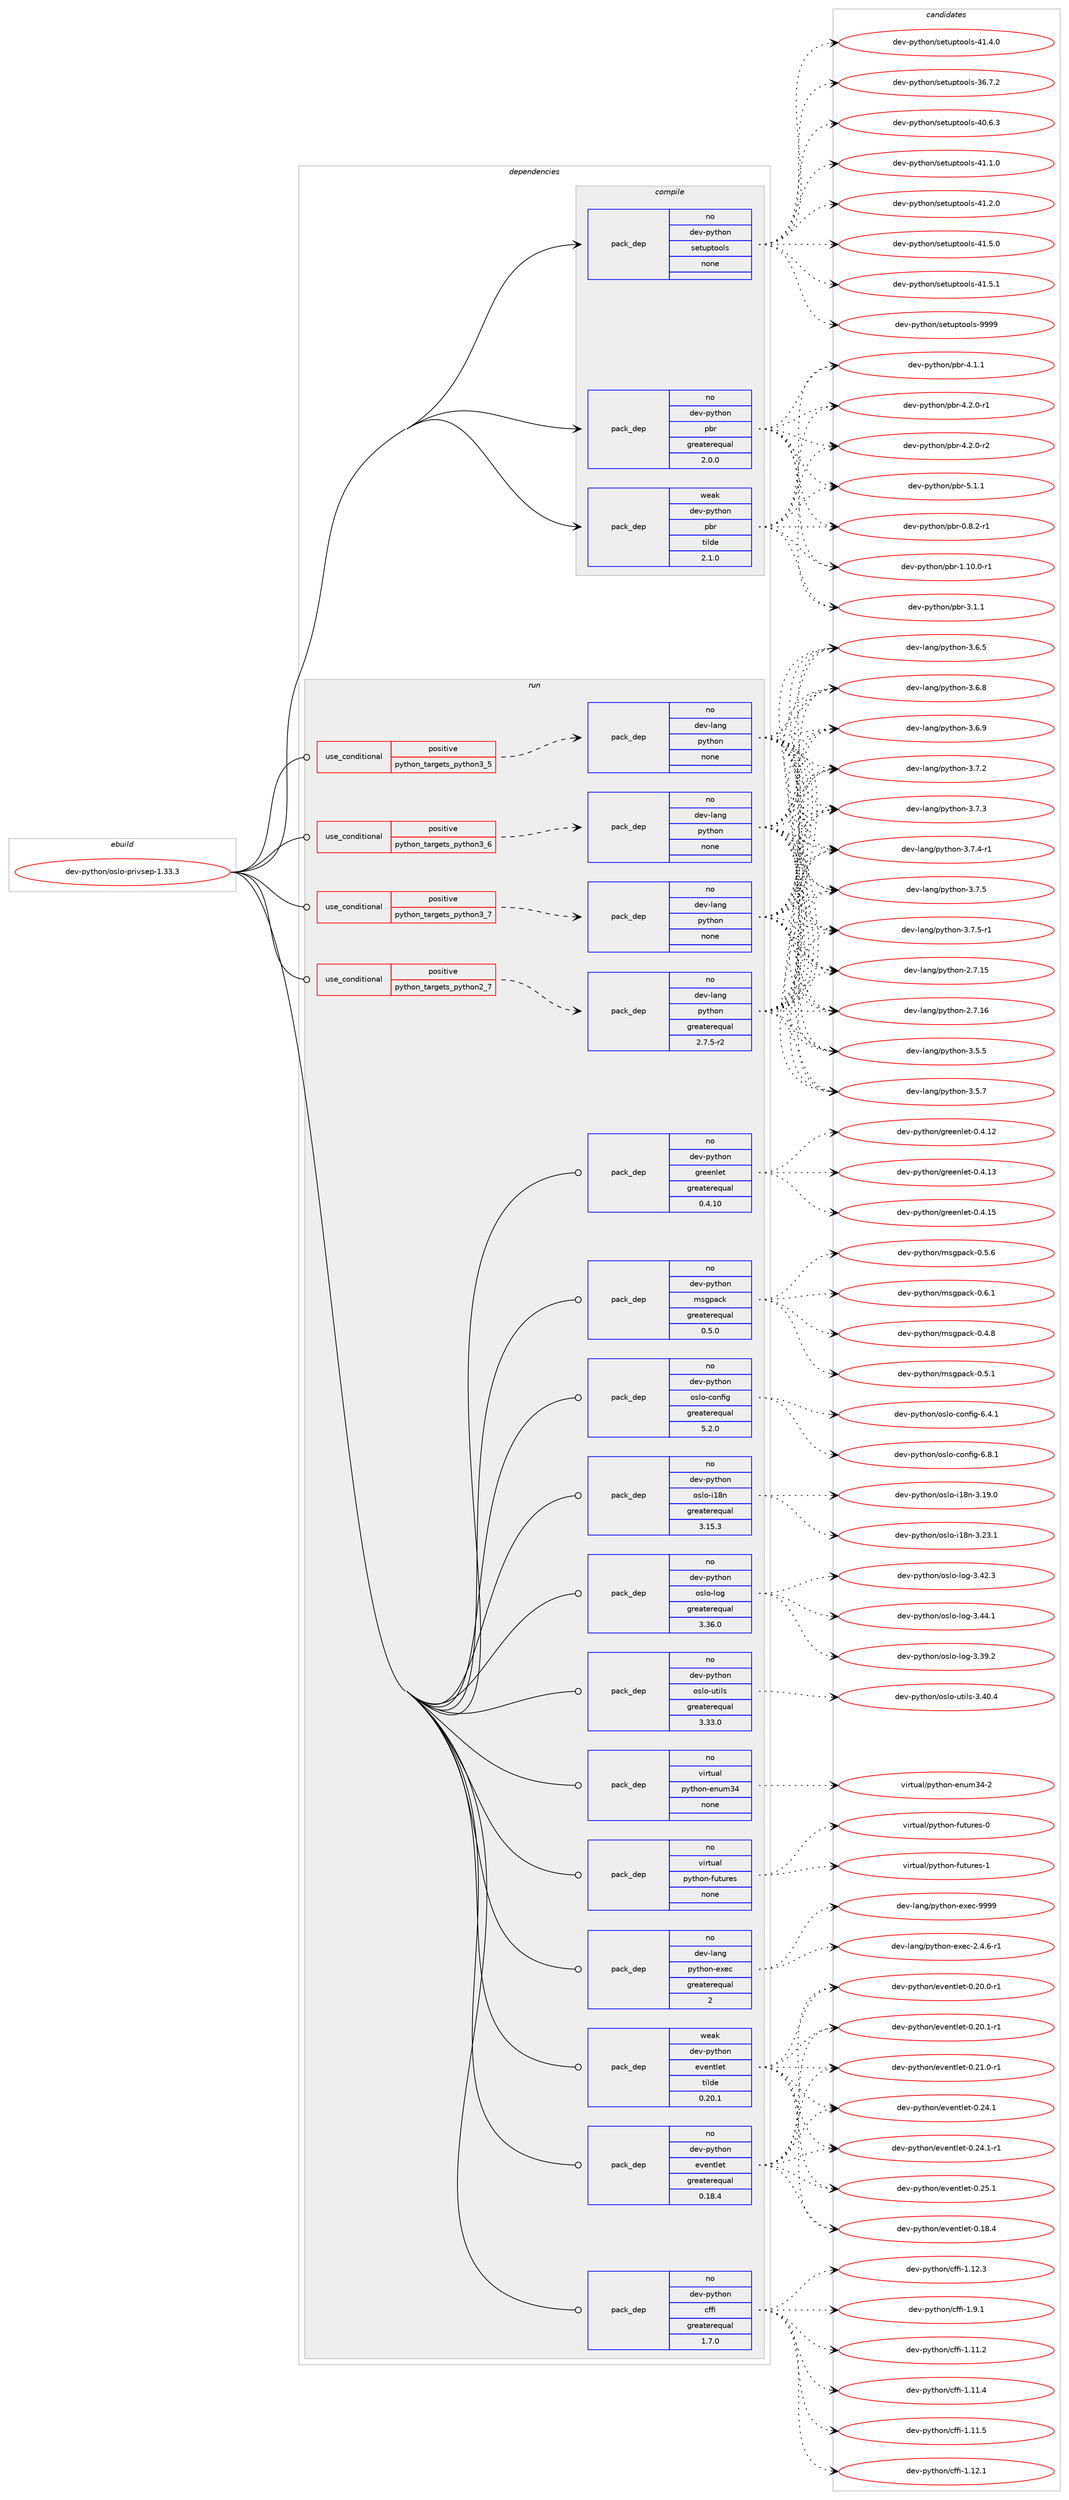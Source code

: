 digraph prolog {

# *************
# Graph options
# *************

newrank=true;
concentrate=true;
compound=true;
graph [rankdir=LR,fontname=Helvetica,fontsize=10,ranksep=1.5];#, ranksep=2.5, nodesep=0.2];
edge  [arrowhead=vee];
node  [fontname=Helvetica,fontsize=10];

# **********
# The ebuild
# **********

subgraph cluster_leftcol {
color=gray;
rank=same;
label=<<i>ebuild</i>>;
id [label="dev-python/oslo-privsep-1.33.3", color=red, width=4, href="../dev-python/oslo-privsep-1.33.3.svg"];
}

# ****************
# The dependencies
# ****************

subgraph cluster_midcol {
color=gray;
label=<<i>dependencies</i>>;
subgraph cluster_compile {
fillcolor="#eeeeee";
style=filled;
label=<<i>compile</i>>;
subgraph pack463711 {
dependency619356 [label=<<TABLE BORDER="0" CELLBORDER="1" CELLSPACING="0" CELLPADDING="4" WIDTH="220"><TR><TD ROWSPAN="6" CELLPADDING="30">pack_dep</TD></TR><TR><TD WIDTH="110">no</TD></TR><TR><TD>dev-python</TD></TR><TR><TD>pbr</TD></TR><TR><TD>greaterequal</TD></TR><TR><TD>2.0.0</TD></TR></TABLE>>, shape=none, color=blue];
}
id:e -> dependency619356:w [weight=20,style="solid",arrowhead="vee"];
subgraph pack463712 {
dependency619357 [label=<<TABLE BORDER="0" CELLBORDER="1" CELLSPACING="0" CELLPADDING="4" WIDTH="220"><TR><TD ROWSPAN="6" CELLPADDING="30">pack_dep</TD></TR><TR><TD WIDTH="110">no</TD></TR><TR><TD>dev-python</TD></TR><TR><TD>setuptools</TD></TR><TR><TD>none</TD></TR><TR><TD></TD></TR></TABLE>>, shape=none, color=blue];
}
id:e -> dependency619357:w [weight=20,style="solid",arrowhead="vee"];
subgraph pack463713 {
dependency619358 [label=<<TABLE BORDER="0" CELLBORDER="1" CELLSPACING="0" CELLPADDING="4" WIDTH="220"><TR><TD ROWSPAN="6" CELLPADDING="30">pack_dep</TD></TR><TR><TD WIDTH="110">weak</TD></TR><TR><TD>dev-python</TD></TR><TR><TD>pbr</TD></TR><TR><TD>tilde</TD></TR><TR><TD>2.1.0</TD></TR></TABLE>>, shape=none, color=blue];
}
id:e -> dependency619358:w [weight=20,style="solid",arrowhead="vee"];
}
subgraph cluster_compileandrun {
fillcolor="#eeeeee";
style=filled;
label=<<i>compile and run</i>>;
}
subgraph cluster_run {
fillcolor="#eeeeee";
style=filled;
label=<<i>run</i>>;
subgraph cond143835 {
dependency619359 [label=<<TABLE BORDER="0" CELLBORDER="1" CELLSPACING="0" CELLPADDING="4"><TR><TD ROWSPAN="3" CELLPADDING="10">use_conditional</TD></TR><TR><TD>positive</TD></TR><TR><TD>python_targets_python2_7</TD></TR></TABLE>>, shape=none, color=red];
subgraph pack463714 {
dependency619360 [label=<<TABLE BORDER="0" CELLBORDER="1" CELLSPACING="0" CELLPADDING="4" WIDTH="220"><TR><TD ROWSPAN="6" CELLPADDING="30">pack_dep</TD></TR><TR><TD WIDTH="110">no</TD></TR><TR><TD>dev-lang</TD></TR><TR><TD>python</TD></TR><TR><TD>greaterequal</TD></TR><TR><TD>2.7.5-r2</TD></TR></TABLE>>, shape=none, color=blue];
}
dependency619359:e -> dependency619360:w [weight=20,style="dashed",arrowhead="vee"];
}
id:e -> dependency619359:w [weight=20,style="solid",arrowhead="odot"];
subgraph cond143836 {
dependency619361 [label=<<TABLE BORDER="0" CELLBORDER="1" CELLSPACING="0" CELLPADDING="4"><TR><TD ROWSPAN="3" CELLPADDING="10">use_conditional</TD></TR><TR><TD>positive</TD></TR><TR><TD>python_targets_python3_5</TD></TR></TABLE>>, shape=none, color=red];
subgraph pack463715 {
dependency619362 [label=<<TABLE BORDER="0" CELLBORDER="1" CELLSPACING="0" CELLPADDING="4" WIDTH="220"><TR><TD ROWSPAN="6" CELLPADDING="30">pack_dep</TD></TR><TR><TD WIDTH="110">no</TD></TR><TR><TD>dev-lang</TD></TR><TR><TD>python</TD></TR><TR><TD>none</TD></TR><TR><TD></TD></TR></TABLE>>, shape=none, color=blue];
}
dependency619361:e -> dependency619362:w [weight=20,style="dashed",arrowhead="vee"];
}
id:e -> dependency619361:w [weight=20,style="solid",arrowhead="odot"];
subgraph cond143837 {
dependency619363 [label=<<TABLE BORDER="0" CELLBORDER="1" CELLSPACING="0" CELLPADDING="4"><TR><TD ROWSPAN="3" CELLPADDING="10">use_conditional</TD></TR><TR><TD>positive</TD></TR><TR><TD>python_targets_python3_6</TD></TR></TABLE>>, shape=none, color=red];
subgraph pack463716 {
dependency619364 [label=<<TABLE BORDER="0" CELLBORDER="1" CELLSPACING="0" CELLPADDING="4" WIDTH="220"><TR><TD ROWSPAN="6" CELLPADDING="30">pack_dep</TD></TR><TR><TD WIDTH="110">no</TD></TR><TR><TD>dev-lang</TD></TR><TR><TD>python</TD></TR><TR><TD>none</TD></TR><TR><TD></TD></TR></TABLE>>, shape=none, color=blue];
}
dependency619363:e -> dependency619364:w [weight=20,style="dashed",arrowhead="vee"];
}
id:e -> dependency619363:w [weight=20,style="solid",arrowhead="odot"];
subgraph cond143838 {
dependency619365 [label=<<TABLE BORDER="0" CELLBORDER="1" CELLSPACING="0" CELLPADDING="4"><TR><TD ROWSPAN="3" CELLPADDING="10">use_conditional</TD></TR><TR><TD>positive</TD></TR><TR><TD>python_targets_python3_7</TD></TR></TABLE>>, shape=none, color=red];
subgraph pack463717 {
dependency619366 [label=<<TABLE BORDER="0" CELLBORDER="1" CELLSPACING="0" CELLPADDING="4" WIDTH="220"><TR><TD ROWSPAN="6" CELLPADDING="30">pack_dep</TD></TR><TR><TD WIDTH="110">no</TD></TR><TR><TD>dev-lang</TD></TR><TR><TD>python</TD></TR><TR><TD>none</TD></TR><TR><TD></TD></TR></TABLE>>, shape=none, color=blue];
}
dependency619365:e -> dependency619366:w [weight=20,style="dashed",arrowhead="vee"];
}
id:e -> dependency619365:w [weight=20,style="solid",arrowhead="odot"];
subgraph pack463718 {
dependency619367 [label=<<TABLE BORDER="0" CELLBORDER="1" CELLSPACING="0" CELLPADDING="4" WIDTH="220"><TR><TD ROWSPAN="6" CELLPADDING="30">pack_dep</TD></TR><TR><TD WIDTH="110">no</TD></TR><TR><TD>dev-lang</TD></TR><TR><TD>python-exec</TD></TR><TR><TD>greaterequal</TD></TR><TR><TD>2</TD></TR></TABLE>>, shape=none, color=blue];
}
id:e -> dependency619367:w [weight=20,style="solid",arrowhead="odot"];
subgraph pack463719 {
dependency619368 [label=<<TABLE BORDER="0" CELLBORDER="1" CELLSPACING="0" CELLPADDING="4" WIDTH="220"><TR><TD ROWSPAN="6" CELLPADDING="30">pack_dep</TD></TR><TR><TD WIDTH="110">no</TD></TR><TR><TD>dev-python</TD></TR><TR><TD>cffi</TD></TR><TR><TD>greaterequal</TD></TR><TR><TD>1.7.0</TD></TR></TABLE>>, shape=none, color=blue];
}
id:e -> dependency619368:w [weight=20,style="solid",arrowhead="odot"];
subgraph pack463720 {
dependency619369 [label=<<TABLE BORDER="0" CELLBORDER="1" CELLSPACING="0" CELLPADDING="4" WIDTH="220"><TR><TD ROWSPAN="6" CELLPADDING="30">pack_dep</TD></TR><TR><TD WIDTH="110">no</TD></TR><TR><TD>dev-python</TD></TR><TR><TD>eventlet</TD></TR><TR><TD>greaterequal</TD></TR><TR><TD>0.18.4</TD></TR></TABLE>>, shape=none, color=blue];
}
id:e -> dependency619369:w [weight=20,style="solid",arrowhead="odot"];
subgraph pack463721 {
dependency619370 [label=<<TABLE BORDER="0" CELLBORDER="1" CELLSPACING="0" CELLPADDING="4" WIDTH="220"><TR><TD ROWSPAN="6" CELLPADDING="30">pack_dep</TD></TR><TR><TD WIDTH="110">no</TD></TR><TR><TD>dev-python</TD></TR><TR><TD>greenlet</TD></TR><TR><TD>greaterequal</TD></TR><TR><TD>0.4.10</TD></TR></TABLE>>, shape=none, color=blue];
}
id:e -> dependency619370:w [weight=20,style="solid",arrowhead="odot"];
subgraph pack463722 {
dependency619371 [label=<<TABLE BORDER="0" CELLBORDER="1" CELLSPACING="0" CELLPADDING="4" WIDTH="220"><TR><TD ROWSPAN="6" CELLPADDING="30">pack_dep</TD></TR><TR><TD WIDTH="110">no</TD></TR><TR><TD>dev-python</TD></TR><TR><TD>msgpack</TD></TR><TR><TD>greaterequal</TD></TR><TR><TD>0.5.0</TD></TR></TABLE>>, shape=none, color=blue];
}
id:e -> dependency619371:w [weight=20,style="solid",arrowhead="odot"];
subgraph pack463723 {
dependency619372 [label=<<TABLE BORDER="0" CELLBORDER="1" CELLSPACING="0" CELLPADDING="4" WIDTH="220"><TR><TD ROWSPAN="6" CELLPADDING="30">pack_dep</TD></TR><TR><TD WIDTH="110">no</TD></TR><TR><TD>dev-python</TD></TR><TR><TD>oslo-config</TD></TR><TR><TD>greaterequal</TD></TR><TR><TD>5.2.0</TD></TR></TABLE>>, shape=none, color=blue];
}
id:e -> dependency619372:w [weight=20,style="solid",arrowhead="odot"];
subgraph pack463724 {
dependency619373 [label=<<TABLE BORDER="0" CELLBORDER="1" CELLSPACING="0" CELLPADDING="4" WIDTH="220"><TR><TD ROWSPAN="6" CELLPADDING="30">pack_dep</TD></TR><TR><TD WIDTH="110">no</TD></TR><TR><TD>dev-python</TD></TR><TR><TD>oslo-i18n</TD></TR><TR><TD>greaterequal</TD></TR><TR><TD>3.15.3</TD></TR></TABLE>>, shape=none, color=blue];
}
id:e -> dependency619373:w [weight=20,style="solid",arrowhead="odot"];
subgraph pack463725 {
dependency619374 [label=<<TABLE BORDER="0" CELLBORDER="1" CELLSPACING="0" CELLPADDING="4" WIDTH="220"><TR><TD ROWSPAN="6" CELLPADDING="30">pack_dep</TD></TR><TR><TD WIDTH="110">no</TD></TR><TR><TD>dev-python</TD></TR><TR><TD>oslo-log</TD></TR><TR><TD>greaterequal</TD></TR><TR><TD>3.36.0</TD></TR></TABLE>>, shape=none, color=blue];
}
id:e -> dependency619374:w [weight=20,style="solid",arrowhead="odot"];
subgraph pack463726 {
dependency619375 [label=<<TABLE BORDER="0" CELLBORDER="1" CELLSPACING="0" CELLPADDING="4" WIDTH="220"><TR><TD ROWSPAN="6" CELLPADDING="30">pack_dep</TD></TR><TR><TD WIDTH="110">no</TD></TR><TR><TD>dev-python</TD></TR><TR><TD>oslo-utils</TD></TR><TR><TD>greaterequal</TD></TR><TR><TD>3.33.0</TD></TR></TABLE>>, shape=none, color=blue];
}
id:e -> dependency619375:w [weight=20,style="solid",arrowhead="odot"];
subgraph pack463727 {
dependency619376 [label=<<TABLE BORDER="0" CELLBORDER="1" CELLSPACING="0" CELLPADDING="4" WIDTH="220"><TR><TD ROWSPAN="6" CELLPADDING="30">pack_dep</TD></TR><TR><TD WIDTH="110">no</TD></TR><TR><TD>virtual</TD></TR><TR><TD>python-enum34</TD></TR><TR><TD>none</TD></TR><TR><TD></TD></TR></TABLE>>, shape=none, color=blue];
}
id:e -> dependency619376:w [weight=20,style="solid",arrowhead="odot"];
subgraph pack463728 {
dependency619377 [label=<<TABLE BORDER="0" CELLBORDER="1" CELLSPACING="0" CELLPADDING="4" WIDTH="220"><TR><TD ROWSPAN="6" CELLPADDING="30">pack_dep</TD></TR><TR><TD WIDTH="110">no</TD></TR><TR><TD>virtual</TD></TR><TR><TD>python-futures</TD></TR><TR><TD>none</TD></TR><TR><TD></TD></TR></TABLE>>, shape=none, color=blue];
}
id:e -> dependency619377:w [weight=20,style="solid",arrowhead="odot"];
subgraph pack463729 {
dependency619378 [label=<<TABLE BORDER="0" CELLBORDER="1" CELLSPACING="0" CELLPADDING="4" WIDTH="220"><TR><TD ROWSPAN="6" CELLPADDING="30">pack_dep</TD></TR><TR><TD WIDTH="110">weak</TD></TR><TR><TD>dev-python</TD></TR><TR><TD>eventlet</TD></TR><TR><TD>tilde</TD></TR><TR><TD>0.20.1</TD></TR></TABLE>>, shape=none, color=blue];
}
id:e -> dependency619378:w [weight=20,style="solid",arrowhead="odot"];
}
}

# **************
# The candidates
# **************

subgraph cluster_choices {
rank=same;
color=gray;
label=<<i>candidates</i>>;

subgraph choice463711 {
color=black;
nodesep=1;
choice1001011184511212111610411111047112981144548465646504511449 [label="dev-python/pbr-0.8.2-r1", color=red, width=4,href="../dev-python/pbr-0.8.2-r1.svg"];
choice100101118451121211161041111104711298114454946494846484511449 [label="dev-python/pbr-1.10.0-r1", color=red, width=4,href="../dev-python/pbr-1.10.0-r1.svg"];
choice100101118451121211161041111104711298114455146494649 [label="dev-python/pbr-3.1.1", color=red, width=4,href="../dev-python/pbr-3.1.1.svg"];
choice100101118451121211161041111104711298114455246494649 [label="dev-python/pbr-4.1.1", color=red, width=4,href="../dev-python/pbr-4.1.1.svg"];
choice1001011184511212111610411111047112981144552465046484511449 [label="dev-python/pbr-4.2.0-r1", color=red, width=4,href="../dev-python/pbr-4.2.0-r1.svg"];
choice1001011184511212111610411111047112981144552465046484511450 [label="dev-python/pbr-4.2.0-r2", color=red, width=4,href="../dev-python/pbr-4.2.0-r2.svg"];
choice100101118451121211161041111104711298114455346494649 [label="dev-python/pbr-5.1.1", color=red, width=4,href="../dev-python/pbr-5.1.1.svg"];
dependency619356:e -> choice1001011184511212111610411111047112981144548465646504511449:w [style=dotted,weight="100"];
dependency619356:e -> choice100101118451121211161041111104711298114454946494846484511449:w [style=dotted,weight="100"];
dependency619356:e -> choice100101118451121211161041111104711298114455146494649:w [style=dotted,weight="100"];
dependency619356:e -> choice100101118451121211161041111104711298114455246494649:w [style=dotted,weight="100"];
dependency619356:e -> choice1001011184511212111610411111047112981144552465046484511449:w [style=dotted,weight="100"];
dependency619356:e -> choice1001011184511212111610411111047112981144552465046484511450:w [style=dotted,weight="100"];
dependency619356:e -> choice100101118451121211161041111104711298114455346494649:w [style=dotted,weight="100"];
}
subgraph choice463712 {
color=black;
nodesep=1;
choice100101118451121211161041111104711510111611711211611111110811545515446554650 [label="dev-python/setuptools-36.7.2", color=red, width=4,href="../dev-python/setuptools-36.7.2.svg"];
choice100101118451121211161041111104711510111611711211611111110811545524846544651 [label="dev-python/setuptools-40.6.3", color=red, width=4,href="../dev-python/setuptools-40.6.3.svg"];
choice100101118451121211161041111104711510111611711211611111110811545524946494648 [label="dev-python/setuptools-41.1.0", color=red, width=4,href="../dev-python/setuptools-41.1.0.svg"];
choice100101118451121211161041111104711510111611711211611111110811545524946504648 [label="dev-python/setuptools-41.2.0", color=red, width=4,href="../dev-python/setuptools-41.2.0.svg"];
choice100101118451121211161041111104711510111611711211611111110811545524946524648 [label="dev-python/setuptools-41.4.0", color=red, width=4,href="../dev-python/setuptools-41.4.0.svg"];
choice100101118451121211161041111104711510111611711211611111110811545524946534648 [label="dev-python/setuptools-41.5.0", color=red, width=4,href="../dev-python/setuptools-41.5.0.svg"];
choice100101118451121211161041111104711510111611711211611111110811545524946534649 [label="dev-python/setuptools-41.5.1", color=red, width=4,href="../dev-python/setuptools-41.5.1.svg"];
choice10010111845112121116104111110471151011161171121161111111081154557575757 [label="dev-python/setuptools-9999", color=red, width=4,href="../dev-python/setuptools-9999.svg"];
dependency619357:e -> choice100101118451121211161041111104711510111611711211611111110811545515446554650:w [style=dotted,weight="100"];
dependency619357:e -> choice100101118451121211161041111104711510111611711211611111110811545524846544651:w [style=dotted,weight="100"];
dependency619357:e -> choice100101118451121211161041111104711510111611711211611111110811545524946494648:w [style=dotted,weight="100"];
dependency619357:e -> choice100101118451121211161041111104711510111611711211611111110811545524946504648:w [style=dotted,weight="100"];
dependency619357:e -> choice100101118451121211161041111104711510111611711211611111110811545524946524648:w [style=dotted,weight="100"];
dependency619357:e -> choice100101118451121211161041111104711510111611711211611111110811545524946534648:w [style=dotted,weight="100"];
dependency619357:e -> choice100101118451121211161041111104711510111611711211611111110811545524946534649:w [style=dotted,weight="100"];
dependency619357:e -> choice10010111845112121116104111110471151011161171121161111111081154557575757:w [style=dotted,weight="100"];
}
subgraph choice463713 {
color=black;
nodesep=1;
choice1001011184511212111610411111047112981144548465646504511449 [label="dev-python/pbr-0.8.2-r1", color=red, width=4,href="../dev-python/pbr-0.8.2-r1.svg"];
choice100101118451121211161041111104711298114454946494846484511449 [label="dev-python/pbr-1.10.0-r1", color=red, width=4,href="../dev-python/pbr-1.10.0-r1.svg"];
choice100101118451121211161041111104711298114455146494649 [label="dev-python/pbr-3.1.1", color=red, width=4,href="../dev-python/pbr-3.1.1.svg"];
choice100101118451121211161041111104711298114455246494649 [label="dev-python/pbr-4.1.1", color=red, width=4,href="../dev-python/pbr-4.1.1.svg"];
choice1001011184511212111610411111047112981144552465046484511449 [label="dev-python/pbr-4.2.0-r1", color=red, width=4,href="../dev-python/pbr-4.2.0-r1.svg"];
choice1001011184511212111610411111047112981144552465046484511450 [label="dev-python/pbr-4.2.0-r2", color=red, width=4,href="../dev-python/pbr-4.2.0-r2.svg"];
choice100101118451121211161041111104711298114455346494649 [label="dev-python/pbr-5.1.1", color=red, width=4,href="../dev-python/pbr-5.1.1.svg"];
dependency619358:e -> choice1001011184511212111610411111047112981144548465646504511449:w [style=dotted,weight="100"];
dependency619358:e -> choice100101118451121211161041111104711298114454946494846484511449:w [style=dotted,weight="100"];
dependency619358:e -> choice100101118451121211161041111104711298114455146494649:w [style=dotted,weight="100"];
dependency619358:e -> choice100101118451121211161041111104711298114455246494649:w [style=dotted,weight="100"];
dependency619358:e -> choice1001011184511212111610411111047112981144552465046484511449:w [style=dotted,weight="100"];
dependency619358:e -> choice1001011184511212111610411111047112981144552465046484511450:w [style=dotted,weight="100"];
dependency619358:e -> choice100101118451121211161041111104711298114455346494649:w [style=dotted,weight="100"];
}
subgraph choice463714 {
color=black;
nodesep=1;
choice10010111845108971101034711212111610411111045504655464953 [label="dev-lang/python-2.7.15", color=red, width=4,href="../dev-lang/python-2.7.15.svg"];
choice10010111845108971101034711212111610411111045504655464954 [label="dev-lang/python-2.7.16", color=red, width=4,href="../dev-lang/python-2.7.16.svg"];
choice100101118451089711010347112121116104111110455146534653 [label="dev-lang/python-3.5.5", color=red, width=4,href="../dev-lang/python-3.5.5.svg"];
choice100101118451089711010347112121116104111110455146534655 [label="dev-lang/python-3.5.7", color=red, width=4,href="../dev-lang/python-3.5.7.svg"];
choice100101118451089711010347112121116104111110455146544653 [label="dev-lang/python-3.6.5", color=red, width=4,href="../dev-lang/python-3.6.5.svg"];
choice100101118451089711010347112121116104111110455146544656 [label="dev-lang/python-3.6.8", color=red, width=4,href="../dev-lang/python-3.6.8.svg"];
choice100101118451089711010347112121116104111110455146544657 [label="dev-lang/python-3.6.9", color=red, width=4,href="../dev-lang/python-3.6.9.svg"];
choice100101118451089711010347112121116104111110455146554650 [label="dev-lang/python-3.7.2", color=red, width=4,href="../dev-lang/python-3.7.2.svg"];
choice100101118451089711010347112121116104111110455146554651 [label="dev-lang/python-3.7.3", color=red, width=4,href="../dev-lang/python-3.7.3.svg"];
choice1001011184510897110103471121211161041111104551465546524511449 [label="dev-lang/python-3.7.4-r1", color=red, width=4,href="../dev-lang/python-3.7.4-r1.svg"];
choice100101118451089711010347112121116104111110455146554653 [label="dev-lang/python-3.7.5", color=red, width=4,href="../dev-lang/python-3.7.5.svg"];
choice1001011184510897110103471121211161041111104551465546534511449 [label="dev-lang/python-3.7.5-r1", color=red, width=4,href="../dev-lang/python-3.7.5-r1.svg"];
dependency619360:e -> choice10010111845108971101034711212111610411111045504655464953:w [style=dotted,weight="100"];
dependency619360:e -> choice10010111845108971101034711212111610411111045504655464954:w [style=dotted,weight="100"];
dependency619360:e -> choice100101118451089711010347112121116104111110455146534653:w [style=dotted,weight="100"];
dependency619360:e -> choice100101118451089711010347112121116104111110455146534655:w [style=dotted,weight="100"];
dependency619360:e -> choice100101118451089711010347112121116104111110455146544653:w [style=dotted,weight="100"];
dependency619360:e -> choice100101118451089711010347112121116104111110455146544656:w [style=dotted,weight="100"];
dependency619360:e -> choice100101118451089711010347112121116104111110455146544657:w [style=dotted,weight="100"];
dependency619360:e -> choice100101118451089711010347112121116104111110455146554650:w [style=dotted,weight="100"];
dependency619360:e -> choice100101118451089711010347112121116104111110455146554651:w [style=dotted,weight="100"];
dependency619360:e -> choice1001011184510897110103471121211161041111104551465546524511449:w [style=dotted,weight="100"];
dependency619360:e -> choice100101118451089711010347112121116104111110455146554653:w [style=dotted,weight="100"];
dependency619360:e -> choice1001011184510897110103471121211161041111104551465546534511449:w [style=dotted,weight="100"];
}
subgraph choice463715 {
color=black;
nodesep=1;
choice10010111845108971101034711212111610411111045504655464953 [label="dev-lang/python-2.7.15", color=red, width=4,href="../dev-lang/python-2.7.15.svg"];
choice10010111845108971101034711212111610411111045504655464954 [label="dev-lang/python-2.7.16", color=red, width=4,href="../dev-lang/python-2.7.16.svg"];
choice100101118451089711010347112121116104111110455146534653 [label="dev-lang/python-3.5.5", color=red, width=4,href="../dev-lang/python-3.5.5.svg"];
choice100101118451089711010347112121116104111110455146534655 [label="dev-lang/python-3.5.7", color=red, width=4,href="../dev-lang/python-3.5.7.svg"];
choice100101118451089711010347112121116104111110455146544653 [label="dev-lang/python-3.6.5", color=red, width=4,href="../dev-lang/python-3.6.5.svg"];
choice100101118451089711010347112121116104111110455146544656 [label="dev-lang/python-3.6.8", color=red, width=4,href="../dev-lang/python-3.6.8.svg"];
choice100101118451089711010347112121116104111110455146544657 [label="dev-lang/python-3.6.9", color=red, width=4,href="../dev-lang/python-3.6.9.svg"];
choice100101118451089711010347112121116104111110455146554650 [label="dev-lang/python-3.7.2", color=red, width=4,href="../dev-lang/python-3.7.2.svg"];
choice100101118451089711010347112121116104111110455146554651 [label="dev-lang/python-3.7.3", color=red, width=4,href="../dev-lang/python-3.7.3.svg"];
choice1001011184510897110103471121211161041111104551465546524511449 [label="dev-lang/python-3.7.4-r1", color=red, width=4,href="../dev-lang/python-3.7.4-r1.svg"];
choice100101118451089711010347112121116104111110455146554653 [label="dev-lang/python-3.7.5", color=red, width=4,href="../dev-lang/python-3.7.5.svg"];
choice1001011184510897110103471121211161041111104551465546534511449 [label="dev-lang/python-3.7.5-r1", color=red, width=4,href="../dev-lang/python-3.7.5-r1.svg"];
dependency619362:e -> choice10010111845108971101034711212111610411111045504655464953:w [style=dotted,weight="100"];
dependency619362:e -> choice10010111845108971101034711212111610411111045504655464954:w [style=dotted,weight="100"];
dependency619362:e -> choice100101118451089711010347112121116104111110455146534653:w [style=dotted,weight="100"];
dependency619362:e -> choice100101118451089711010347112121116104111110455146534655:w [style=dotted,weight="100"];
dependency619362:e -> choice100101118451089711010347112121116104111110455146544653:w [style=dotted,weight="100"];
dependency619362:e -> choice100101118451089711010347112121116104111110455146544656:w [style=dotted,weight="100"];
dependency619362:e -> choice100101118451089711010347112121116104111110455146544657:w [style=dotted,weight="100"];
dependency619362:e -> choice100101118451089711010347112121116104111110455146554650:w [style=dotted,weight="100"];
dependency619362:e -> choice100101118451089711010347112121116104111110455146554651:w [style=dotted,weight="100"];
dependency619362:e -> choice1001011184510897110103471121211161041111104551465546524511449:w [style=dotted,weight="100"];
dependency619362:e -> choice100101118451089711010347112121116104111110455146554653:w [style=dotted,weight="100"];
dependency619362:e -> choice1001011184510897110103471121211161041111104551465546534511449:w [style=dotted,weight="100"];
}
subgraph choice463716 {
color=black;
nodesep=1;
choice10010111845108971101034711212111610411111045504655464953 [label="dev-lang/python-2.7.15", color=red, width=4,href="../dev-lang/python-2.7.15.svg"];
choice10010111845108971101034711212111610411111045504655464954 [label="dev-lang/python-2.7.16", color=red, width=4,href="../dev-lang/python-2.7.16.svg"];
choice100101118451089711010347112121116104111110455146534653 [label="dev-lang/python-3.5.5", color=red, width=4,href="../dev-lang/python-3.5.5.svg"];
choice100101118451089711010347112121116104111110455146534655 [label="dev-lang/python-3.5.7", color=red, width=4,href="../dev-lang/python-3.5.7.svg"];
choice100101118451089711010347112121116104111110455146544653 [label="dev-lang/python-3.6.5", color=red, width=4,href="../dev-lang/python-3.6.5.svg"];
choice100101118451089711010347112121116104111110455146544656 [label="dev-lang/python-3.6.8", color=red, width=4,href="../dev-lang/python-3.6.8.svg"];
choice100101118451089711010347112121116104111110455146544657 [label="dev-lang/python-3.6.9", color=red, width=4,href="../dev-lang/python-3.6.9.svg"];
choice100101118451089711010347112121116104111110455146554650 [label="dev-lang/python-3.7.2", color=red, width=4,href="../dev-lang/python-3.7.2.svg"];
choice100101118451089711010347112121116104111110455146554651 [label="dev-lang/python-3.7.3", color=red, width=4,href="../dev-lang/python-3.7.3.svg"];
choice1001011184510897110103471121211161041111104551465546524511449 [label="dev-lang/python-3.7.4-r1", color=red, width=4,href="../dev-lang/python-3.7.4-r1.svg"];
choice100101118451089711010347112121116104111110455146554653 [label="dev-lang/python-3.7.5", color=red, width=4,href="../dev-lang/python-3.7.5.svg"];
choice1001011184510897110103471121211161041111104551465546534511449 [label="dev-lang/python-3.7.5-r1", color=red, width=4,href="../dev-lang/python-3.7.5-r1.svg"];
dependency619364:e -> choice10010111845108971101034711212111610411111045504655464953:w [style=dotted,weight="100"];
dependency619364:e -> choice10010111845108971101034711212111610411111045504655464954:w [style=dotted,weight="100"];
dependency619364:e -> choice100101118451089711010347112121116104111110455146534653:w [style=dotted,weight="100"];
dependency619364:e -> choice100101118451089711010347112121116104111110455146534655:w [style=dotted,weight="100"];
dependency619364:e -> choice100101118451089711010347112121116104111110455146544653:w [style=dotted,weight="100"];
dependency619364:e -> choice100101118451089711010347112121116104111110455146544656:w [style=dotted,weight="100"];
dependency619364:e -> choice100101118451089711010347112121116104111110455146544657:w [style=dotted,weight="100"];
dependency619364:e -> choice100101118451089711010347112121116104111110455146554650:w [style=dotted,weight="100"];
dependency619364:e -> choice100101118451089711010347112121116104111110455146554651:w [style=dotted,weight="100"];
dependency619364:e -> choice1001011184510897110103471121211161041111104551465546524511449:w [style=dotted,weight="100"];
dependency619364:e -> choice100101118451089711010347112121116104111110455146554653:w [style=dotted,weight="100"];
dependency619364:e -> choice1001011184510897110103471121211161041111104551465546534511449:w [style=dotted,weight="100"];
}
subgraph choice463717 {
color=black;
nodesep=1;
choice10010111845108971101034711212111610411111045504655464953 [label="dev-lang/python-2.7.15", color=red, width=4,href="../dev-lang/python-2.7.15.svg"];
choice10010111845108971101034711212111610411111045504655464954 [label="dev-lang/python-2.7.16", color=red, width=4,href="../dev-lang/python-2.7.16.svg"];
choice100101118451089711010347112121116104111110455146534653 [label="dev-lang/python-3.5.5", color=red, width=4,href="../dev-lang/python-3.5.5.svg"];
choice100101118451089711010347112121116104111110455146534655 [label="dev-lang/python-3.5.7", color=red, width=4,href="../dev-lang/python-3.5.7.svg"];
choice100101118451089711010347112121116104111110455146544653 [label="dev-lang/python-3.6.5", color=red, width=4,href="../dev-lang/python-3.6.5.svg"];
choice100101118451089711010347112121116104111110455146544656 [label="dev-lang/python-3.6.8", color=red, width=4,href="../dev-lang/python-3.6.8.svg"];
choice100101118451089711010347112121116104111110455146544657 [label="dev-lang/python-3.6.9", color=red, width=4,href="../dev-lang/python-3.6.9.svg"];
choice100101118451089711010347112121116104111110455146554650 [label="dev-lang/python-3.7.2", color=red, width=4,href="../dev-lang/python-3.7.2.svg"];
choice100101118451089711010347112121116104111110455146554651 [label="dev-lang/python-3.7.3", color=red, width=4,href="../dev-lang/python-3.7.3.svg"];
choice1001011184510897110103471121211161041111104551465546524511449 [label="dev-lang/python-3.7.4-r1", color=red, width=4,href="../dev-lang/python-3.7.4-r1.svg"];
choice100101118451089711010347112121116104111110455146554653 [label="dev-lang/python-3.7.5", color=red, width=4,href="../dev-lang/python-3.7.5.svg"];
choice1001011184510897110103471121211161041111104551465546534511449 [label="dev-lang/python-3.7.5-r1", color=red, width=4,href="../dev-lang/python-3.7.5-r1.svg"];
dependency619366:e -> choice10010111845108971101034711212111610411111045504655464953:w [style=dotted,weight="100"];
dependency619366:e -> choice10010111845108971101034711212111610411111045504655464954:w [style=dotted,weight="100"];
dependency619366:e -> choice100101118451089711010347112121116104111110455146534653:w [style=dotted,weight="100"];
dependency619366:e -> choice100101118451089711010347112121116104111110455146534655:w [style=dotted,weight="100"];
dependency619366:e -> choice100101118451089711010347112121116104111110455146544653:w [style=dotted,weight="100"];
dependency619366:e -> choice100101118451089711010347112121116104111110455146544656:w [style=dotted,weight="100"];
dependency619366:e -> choice100101118451089711010347112121116104111110455146544657:w [style=dotted,weight="100"];
dependency619366:e -> choice100101118451089711010347112121116104111110455146554650:w [style=dotted,weight="100"];
dependency619366:e -> choice100101118451089711010347112121116104111110455146554651:w [style=dotted,weight="100"];
dependency619366:e -> choice1001011184510897110103471121211161041111104551465546524511449:w [style=dotted,weight="100"];
dependency619366:e -> choice100101118451089711010347112121116104111110455146554653:w [style=dotted,weight="100"];
dependency619366:e -> choice1001011184510897110103471121211161041111104551465546534511449:w [style=dotted,weight="100"];
}
subgraph choice463718 {
color=black;
nodesep=1;
choice10010111845108971101034711212111610411111045101120101994550465246544511449 [label="dev-lang/python-exec-2.4.6-r1", color=red, width=4,href="../dev-lang/python-exec-2.4.6-r1.svg"];
choice10010111845108971101034711212111610411111045101120101994557575757 [label="dev-lang/python-exec-9999", color=red, width=4,href="../dev-lang/python-exec-9999.svg"];
dependency619367:e -> choice10010111845108971101034711212111610411111045101120101994550465246544511449:w [style=dotted,weight="100"];
dependency619367:e -> choice10010111845108971101034711212111610411111045101120101994557575757:w [style=dotted,weight="100"];
}
subgraph choice463719 {
color=black;
nodesep=1;
choice10010111845112121116104111110479910210210545494649494650 [label="dev-python/cffi-1.11.2", color=red, width=4,href="../dev-python/cffi-1.11.2.svg"];
choice10010111845112121116104111110479910210210545494649494652 [label="dev-python/cffi-1.11.4", color=red, width=4,href="../dev-python/cffi-1.11.4.svg"];
choice10010111845112121116104111110479910210210545494649494653 [label="dev-python/cffi-1.11.5", color=red, width=4,href="../dev-python/cffi-1.11.5.svg"];
choice10010111845112121116104111110479910210210545494649504649 [label="dev-python/cffi-1.12.1", color=red, width=4,href="../dev-python/cffi-1.12.1.svg"];
choice10010111845112121116104111110479910210210545494649504651 [label="dev-python/cffi-1.12.3", color=red, width=4,href="../dev-python/cffi-1.12.3.svg"];
choice100101118451121211161041111104799102102105454946574649 [label="dev-python/cffi-1.9.1", color=red, width=4,href="../dev-python/cffi-1.9.1.svg"];
dependency619368:e -> choice10010111845112121116104111110479910210210545494649494650:w [style=dotted,weight="100"];
dependency619368:e -> choice10010111845112121116104111110479910210210545494649494652:w [style=dotted,weight="100"];
dependency619368:e -> choice10010111845112121116104111110479910210210545494649494653:w [style=dotted,weight="100"];
dependency619368:e -> choice10010111845112121116104111110479910210210545494649504649:w [style=dotted,weight="100"];
dependency619368:e -> choice10010111845112121116104111110479910210210545494649504651:w [style=dotted,weight="100"];
dependency619368:e -> choice100101118451121211161041111104799102102105454946574649:w [style=dotted,weight="100"];
}
subgraph choice463720 {
color=black;
nodesep=1;
choice100101118451121211161041111104710111810111011610810111645484649564652 [label="dev-python/eventlet-0.18.4", color=red, width=4,href="../dev-python/eventlet-0.18.4.svg"];
choice1001011184511212111610411111047101118101110116108101116454846504846484511449 [label="dev-python/eventlet-0.20.0-r1", color=red, width=4,href="../dev-python/eventlet-0.20.0-r1.svg"];
choice1001011184511212111610411111047101118101110116108101116454846504846494511449 [label="dev-python/eventlet-0.20.1-r1", color=red, width=4,href="../dev-python/eventlet-0.20.1-r1.svg"];
choice1001011184511212111610411111047101118101110116108101116454846504946484511449 [label="dev-python/eventlet-0.21.0-r1", color=red, width=4,href="../dev-python/eventlet-0.21.0-r1.svg"];
choice100101118451121211161041111104710111810111011610810111645484650524649 [label="dev-python/eventlet-0.24.1", color=red, width=4,href="../dev-python/eventlet-0.24.1.svg"];
choice1001011184511212111610411111047101118101110116108101116454846505246494511449 [label="dev-python/eventlet-0.24.1-r1", color=red, width=4,href="../dev-python/eventlet-0.24.1-r1.svg"];
choice100101118451121211161041111104710111810111011610810111645484650534649 [label="dev-python/eventlet-0.25.1", color=red, width=4,href="../dev-python/eventlet-0.25.1.svg"];
dependency619369:e -> choice100101118451121211161041111104710111810111011610810111645484649564652:w [style=dotted,weight="100"];
dependency619369:e -> choice1001011184511212111610411111047101118101110116108101116454846504846484511449:w [style=dotted,weight="100"];
dependency619369:e -> choice1001011184511212111610411111047101118101110116108101116454846504846494511449:w [style=dotted,weight="100"];
dependency619369:e -> choice1001011184511212111610411111047101118101110116108101116454846504946484511449:w [style=dotted,weight="100"];
dependency619369:e -> choice100101118451121211161041111104710111810111011610810111645484650524649:w [style=dotted,weight="100"];
dependency619369:e -> choice1001011184511212111610411111047101118101110116108101116454846505246494511449:w [style=dotted,weight="100"];
dependency619369:e -> choice100101118451121211161041111104710111810111011610810111645484650534649:w [style=dotted,weight="100"];
}
subgraph choice463721 {
color=black;
nodesep=1;
choice100101118451121211161041111104710311410110111010810111645484652464950 [label="dev-python/greenlet-0.4.12", color=red, width=4,href="../dev-python/greenlet-0.4.12.svg"];
choice100101118451121211161041111104710311410110111010810111645484652464951 [label="dev-python/greenlet-0.4.13", color=red, width=4,href="../dev-python/greenlet-0.4.13.svg"];
choice100101118451121211161041111104710311410110111010810111645484652464953 [label="dev-python/greenlet-0.4.15", color=red, width=4,href="../dev-python/greenlet-0.4.15.svg"];
dependency619370:e -> choice100101118451121211161041111104710311410110111010810111645484652464950:w [style=dotted,weight="100"];
dependency619370:e -> choice100101118451121211161041111104710311410110111010810111645484652464951:w [style=dotted,weight="100"];
dependency619370:e -> choice100101118451121211161041111104710311410110111010810111645484652464953:w [style=dotted,weight="100"];
}
subgraph choice463722 {
color=black;
nodesep=1;
choice10010111845112121116104111110471091151031129799107454846524656 [label="dev-python/msgpack-0.4.8", color=red, width=4,href="../dev-python/msgpack-0.4.8.svg"];
choice10010111845112121116104111110471091151031129799107454846534649 [label="dev-python/msgpack-0.5.1", color=red, width=4,href="../dev-python/msgpack-0.5.1.svg"];
choice10010111845112121116104111110471091151031129799107454846534654 [label="dev-python/msgpack-0.5.6", color=red, width=4,href="../dev-python/msgpack-0.5.6.svg"];
choice10010111845112121116104111110471091151031129799107454846544649 [label="dev-python/msgpack-0.6.1", color=red, width=4,href="../dev-python/msgpack-0.6.1.svg"];
dependency619371:e -> choice10010111845112121116104111110471091151031129799107454846524656:w [style=dotted,weight="100"];
dependency619371:e -> choice10010111845112121116104111110471091151031129799107454846534649:w [style=dotted,weight="100"];
dependency619371:e -> choice10010111845112121116104111110471091151031129799107454846534654:w [style=dotted,weight="100"];
dependency619371:e -> choice10010111845112121116104111110471091151031129799107454846544649:w [style=dotted,weight="100"];
}
subgraph choice463723 {
color=black;
nodesep=1;
choice10010111845112121116104111110471111151081114599111110102105103455446524649 [label="dev-python/oslo-config-6.4.1", color=red, width=4,href="../dev-python/oslo-config-6.4.1.svg"];
choice10010111845112121116104111110471111151081114599111110102105103455446564649 [label="dev-python/oslo-config-6.8.1", color=red, width=4,href="../dev-python/oslo-config-6.8.1.svg"];
dependency619372:e -> choice10010111845112121116104111110471111151081114599111110102105103455446524649:w [style=dotted,weight="100"];
dependency619372:e -> choice10010111845112121116104111110471111151081114599111110102105103455446564649:w [style=dotted,weight="100"];
}
subgraph choice463724 {
color=black;
nodesep=1;
choice100101118451121211161041111104711111510811145105495611045514649574648 [label="dev-python/oslo-i18n-3.19.0", color=red, width=4,href="../dev-python/oslo-i18n-3.19.0.svg"];
choice100101118451121211161041111104711111510811145105495611045514650514649 [label="dev-python/oslo-i18n-3.23.1", color=red, width=4,href="../dev-python/oslo-i18n-3.23.1.svg"];
dependency619373:e -> choice100101118451121211161041111104711111510811145105495611045514649574648:w [style=dotted,weight="100"];
dependency619373:e -> choice100101118451121211161041111104711111510811145105495611045514650514649:w [style=dotted,weight="100"];
}
subgraph choice463725 {
color=black;
nodesep=1;
choice10010111845112121116104111110471111151081114510811110345514651574650 [label="dev-python/oslo-log-3.39.2", color=red, width=4,href="../dev-python/oslo-log-3.39.2.svg"];
choice10010111845112121116104111110471111151081114510811110345514652504651 [label="dev-python/oslo-log-3.42.3", color=red, width=4,href="../dev-python/oslo-log-3.42.3.svg"];
choice10010111845112121116104111110471111151081114510811110345514652524649 [label="dev-python/oslo-log-3.44.1", color=red, width=4,href="../dev-python/oslo-log-3.44.1.svg"];
dependency619374:e -> choice10010111845112121116104111110471111151081114510811110345514651574650:w [style=dotted,weight="100"];
dependency619374:e -> choice10010111845112121116104111110471111151081114510811110345514652504651:w [style=dotted,weight="100"];
dependency619374:e -> choice10010111845112121116104111110471111151081114510811110345514652524649:w [style=dotted,weight="100"];
}
subgraph choice463726 {
color=black;
nodesep=1;
choice10010111845112121116104111110471111151081114511711610510811545514652484652 [label="dev-python/oslo-utils-3.40.4", color=red, width=4,href="../dev-python/oslo-utils-3.40.4.svg"];
dependency619375:e -> choice10010111845112121116104111110471111151081114511711610510811545514652484652:w [style=dotted,weight="100"];
}
subgraph choice463727 {
color=black;
nodesep=1;
choice11810511411611797108471121211161041111104510111011710951524550 [label="virtual/python-enum34-2", color=red, width=4,href="../virtual/python-enum34-2.svg"];
dependency619376:e -> choice11810511411611797108471121211161041111104510111011710951524550:w [style=dotted,weight="100"];
}
subgraph choice463728 {
color=black;
nodesep=1;
choice1181051141161179710847112121116104111110451021171161171141011154548 [label="virtual/python-futures-0", color=red, width=4,href="../virtual/python-futures-0.svg"];
choice1181051141161179710847112121116104111110451021171161171141011154549 [label="virtual/python-futures-1", color=red, width=4,href="../virtual/python-futures-1.svg"];
dependency619377:e -> choice1181051141161179710847112121116104111110451021171161171141011154548:w [style=dotted,weight="100"];
dependency619377:e -> choice1181051141161179710847112121116104111110451021171161171141011154549:w [style=dotted,weight="100"];
}
subgraph choice463729 {
color=black;
nodesep=1;
choice100101118451121211161041111104710111810111011610810111645484649564652 [label="dev-python/eventlet-0.18.4", color=red, width=4,href="../dev-python/eventlet-0.18.4.svg"];
choice1001011184511212111610411111047101118101110116108101116454846504846484511449 [label="dev-python/eventlet-0.20.0-r1", color=red, width=4,href="../dev-python/eventlet-0.20.0-r1.svg"];
choice1001011184511212111610411111047101118101110116108101116454846504846494511449 [label="dev-python/eventlet-0.20.1-r1", color=red, width=4,href="../dev-python/eventlet-0.20.1-r1.svg"];
choice1001011184511212111610411111047101118101110116108101116454846504946484511449 [label="dev-python/eventlet-0.21.0-r1", color=red, width=4,href="../dev-python/eventlet-0.21.0-r1.svg"];
choice100101118451121211161041111104710111810111011610810111645484650524649 [label="dev-python/eventlet-0.24.1", color=red, width=4,href="../dev-python/eventlet-0.24.1.svg"];
choice1001011184511212111610411111047101118101110116108101116454846505246494511449 [label="dev-python/eventlet-0.24.1-r1", color=red, width=4,href="../dev-python/eventlet-0.24.1-r1.svg"];
choice100101118451121211161041111104710111810111011610810111645484650534649 [label="dev-python/eventlet-0.25.1", color=red, width=4,href="../dev-python/eventlet-0.25.1.svg"];
dependency619378:e -> choice100101118451121211161041111104710111810111011610810111645484649564652:w [style=dotted,weight="100"];
dependency619378:e -> choice1001011184511212111610411111047101118101110116108101116454846504846484511449:w [style=dotted,weight="100"];
dependency619378:e -> choice1001011184511212111610411111047101118101110116108101116454846504846494511449:w [style=dotted,weight="100"];
dependency619378:e -> choice1001011184511212111610411111047101118101110116108101116454846504946484511449:w [style=dotted,weight="100"];
dependency619378:e -> choice100101118451121211161041111104710111810111011610810111645484650524649:w [style=dotted,weight="100"];
dependency619378:e -> choice1001011184511212111610411111047101118101110116108101116454846505246494511449:w [style=dotted,weight="100"];
dependency619378:e -> choice100101118451121211161041111104710111810111011610810111645484650534649:w [style=dotted,weight="100"];
}
}

}
